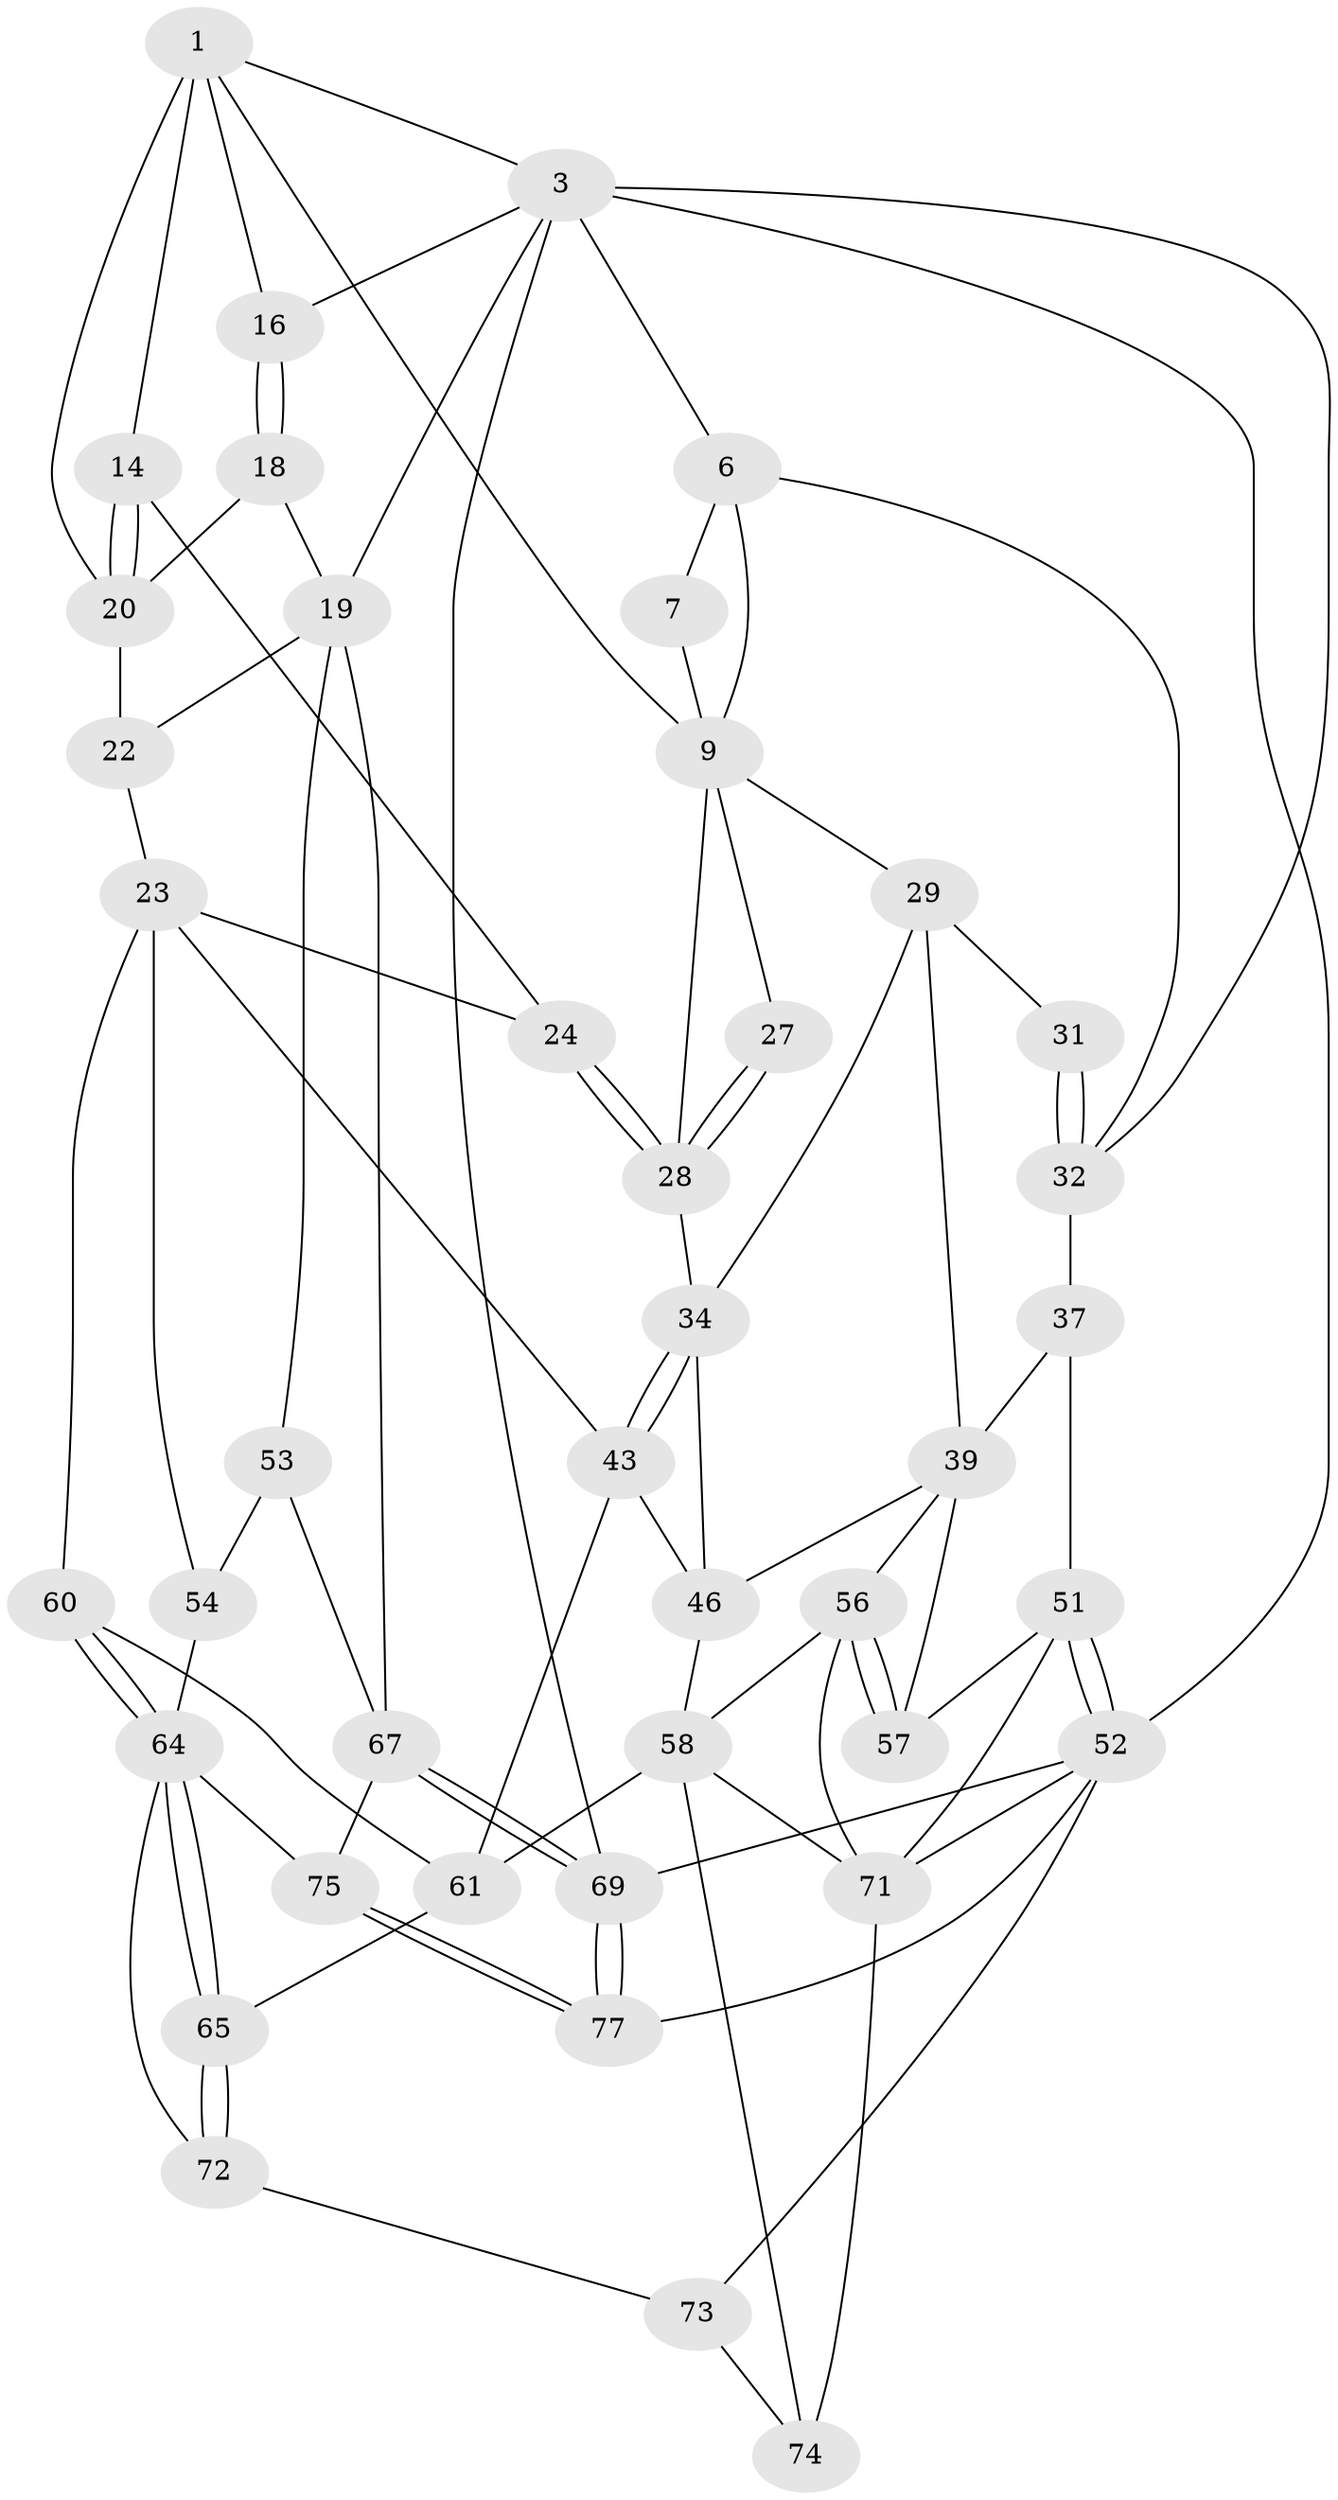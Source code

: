 // original degree distribution, {3: 0.047619047619047616, 4: 0.21428571428571427, 6: 0.23809523809523808, 5: 0.5}
// Generated by graph-tools (version 1.1) at 2025/17/03/09/25 04:17:16]
// undirected, 42 vertices, 94 edges
graph export_dot {
graph [start="1"]
  node [color=gray90,style=filled];
  1 [pos="+0.34874912281354514+0",super="+2+8"];
  3 [pos="+0.7778328732589858+0",super="+4"];
  6 [pos="+0.11764443778882942+0",super="+12"];
  7 [pos="+0.20701024423080527+0"];
  9 [pos="+0.3309562590226075+0.16015663163664912",super="+26+10"];
  14 [pos="+0.6263708081984654+0",super="+15"];
  16 [pos="+0.8894153331145644+0.061161355678227676"];
  18 [pos="+1+0.09707316773153149"];
  19 [pos="+1+0",super="+44"];
  20 [pos="+0.7869800048780358+0.21033792415128438",super="+21"];
  22 [pos="+0.8035100933862309+0.2943695819008485"];
  23 [pos="+0.6059848465127627+0.3053393497037919",super="+42"];
  24 [pos="+0.5981032103718317+0.3026920424635406"];
  27 [pos="+0.5493972878197211+0.08828931212885663"];
  28 [pos="+0.4934399823756288+0.31021489685611864",super="+33"];
  29 [pos="+0.26233931708779984+0.33084591627780163",super="+30"];
  31 [pos="+0.1422387319636299+0.20879326263554365"];
  32 [pos="+0.1460037108044285+0.18223749933375172",super="+36"];
  34 [pos="+0.45347092632879904+0.3177041971009525",super="+35"];
  37 [pos="+0+0.060119306420520574",super="+50+38"];
  39 [pos="+0.1803479159966878+0.38063179567548655",super="+47+40"];
  43 [pos="+0.5007450157228142+0.47535863554498514",super="+48"];
  46 [pos="+0.3340475691975646+0.45920764663210867",super="+49"];
  51 [pos="+0+1",super="+80"];
  52 [pos="+0+1",super="+82"];
  53 [pos="+0.7831622368270379+0.5624632816307524"];
  54 [pos="+0.7296719364175169+0.573665770208876"];
  56 [pos="+0.1677311632045129+0.6354496424747392",super="+59"];
  57 [pos="+0.14557524673258493+0.6388059533157153"];
  58 [pos="+0.35795232172243263+0.5945720150899042",super="+63"];
  60 [pos="+0.5120543055492718+0.5874015572400071"];
  61 [pos="+0.5119846828228954+0.5873816420810368",super="+62"];
  64 [pos="+0.6207278500731083+0.6558854105910652",super="+66"];
  65 [pos="+0.5457503716568498+0.760545828396761"];
  67 [pos="+1+0.5249731348304016",super="+68"];
  69 [pos="+1+1"];
  71 [pos="+0.29206625633996214+0.7634863234220124",super="+78"];
  72 [pos="+0.537154400435089+0.8144003255280208"];
  73 [pos="+0.519785088662946+0.8223461380701272"];
  74 [pos="+0.4437586555422837+0.8349617842334573"];
  75 [pos="+1+1"];
  77 [pos="+1+1"];
  1 -- 16;
  1 -- 3;
  1 -- 20;
  1 -- 14 [weight=2];
  1 -- 9;
  3 -- 16;
  3 -- 32;
  3 -- 19;
  3 -- 69;
  3 -- 6;
  3 -- 52;
  6 -- 7;
  6 -- 32;
  6 -- 9;
  7 -- 9;
  9 -- 27;
  9 -- 29;
  9 -- 28;
  14 -- 20;
  14 -- 20;
  14 -- 24;
  16 -- 18;
  16 -- 18;
  18 -- 19;
  18 -- 20;
  19 -- 67;
  19 -- 53;
  19 -- 22;
  20 -- 22;
  22 -- 23;
  23 -- 24;
  23 -- 43;
  23 -- 60;
  23 -- 54;
  24 -- 28;
  24 -- 28;
  27 -- 28;
  27 -- 28;
  28 -- 34;
  29 -- 31;
  29 -- 39;
  29 -- 34;
  31 -- 32;
  31 -- 32;
  32 -- 37;
  34 -- 43;
  34 -- 43;
  34 -- 46;
  37 -- 51;
  37 -- 39 [weight=2];
  39 -- 56;
  39 -- 46;
  39 -- 57;
  43 -- 61;
  43 -- 46;
  46 -- 58;
  51 -- 52;
  51 -- 52;
  51 -- 57;
  51 -- 71;
  52 -- 69;
  52 -- 73;
  52 -- 77;
  52 -- 71 [weight=2];
  53 -- 54;
  53 -- 67;
  54 -- 64;
  56 -- 57;
  56 -- 57;
  56 -- 58;
  56 -- 71;
  58 -- 74;
  58 -- 61;
  58 -- 71;
  60 -- 61;
  60 -- 64;
  60 -- 64;
  61 -- 65;
  64 -- 65;
  64 -- 65;
  64 -- 75;
  64 -- 72;
  65 -- 72;
  65 -- 72;
  67 -- 69;
  67 -- 69;
  67 -- 75;
  69 -- 77;
  69 -- 77;
  71 -- 74;
  72 -- 73;
  73 -- 74;
  75 -- 77;
  75 -- 77;
}
